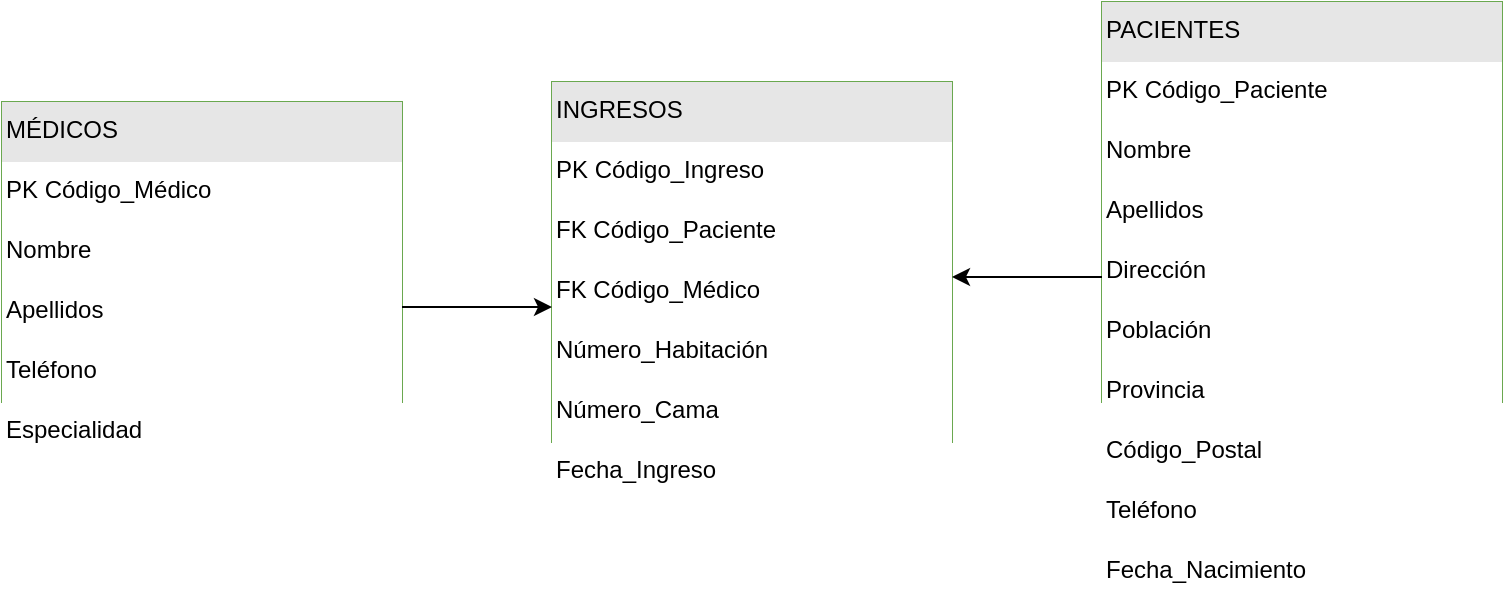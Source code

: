 <mxfile version="24.9.3">
  <diagram name="Ejercicio 5" id="0">
    <mxGraphModel dx="1120" dy="434" grid="1" gridSize="10" guides="1" tooltips="1" connect="1" arrows="1" fold="1" page="1" pageScale="1" pageWidth="850" pageHeight="1100" math="0" shadow="0">
      <root>
        <mxCell id="0" />
        <mxCell id="1" parent="0" />
        <mxCell id="2" value="" style="shape=rectangle;whiteSpace=wrap;html=1;fillColor=#D9EAD3;strokeColor=#6AA84F;" parent="1" vertex="1">
          <mxGeometry x="600" y="40" width="200" height="200" as="geometry" />
        </mxCell>
        <mxCell id="3" value="PACIENTES" style="text;html=1;stroke=none;fillColor=#E6E6E6;" parent="2" vertex="1">
          <mxGeometry width="200" height="30" as="geometry" />
        </mxCell>
        <mxCell id="4" value="PK Código_Paciente" style="text;html=1;fillColor=#FFFFFF;" parent="2" vertex="1">
          <mxGeometry y="30" width="200" height="30" as="geometry" />
        </mxCell>
        <mxCell id="5" value="Nombre" style="text;html=1;fillColor=#FFFFFF;" parent="2" vertex="1">
          <mxGeometry y="60" width="200" height="30" as="geometry" />
        </mxCell>
        <mxCell id="6" value="Apellidos" style="text;html=1;fillColor=#FFFFFF;" parent="2" vertex="1">
          <mxGeometry y="90" width="200" height="30" as="geometry" />
        </mxCell>
        <mxCell id="7" value="Dirección" style="text;html=1;fillColor=#FFFFFF;" parent="2" vertex="1">
          <mxGeometry y="120" width="200" height="30" as="geometry" />
        </mxCell>
        <mxCell id="8" value="Población" style="text;html=1;fillColor=#FFFFFF;" parent="2" vertex="1">
          <mxGeometry y="150" width="200" height="30" as="geometry" />
        </mxCell>
        <mxCell id="9" value="Provincia" style="text;html=1;fillColor=#FFFFFF;" parent="2" vertex="1">
          <mxGeometry y="180" width="200" height="30" as="geometry" />
        </mxCell>
        <mxCell id="10" value="Código_Postal" style="text;html=1;fillColor=#FFFFFF;" parent="2" vertex="1">
          <mxGeometry y="210" width="200" height="30" as="geometry" />
        </mxCell>
        <mxCell id="11" value="Teléfono" style="text;html=1;fillColor=#FFFFFF;" parent="2" vertex="1">
          <mxGeometry y="240" width="200" height="30" as="geometry" />
        </mxCell>
        <mxCell id="12" value="Fecha_Nacimiento" style="text;html=1;fillColor=#FFFFFF;" parent="2" vertex="1">
          <mxGeometry y="270" width="200" height="30" as="geometry" />
        </mxCell>
        <mxCell id="13" value="" style="shape=rectangle;whiteSpace=wrap;html=1;fillColor=#D9EAD3;strokeColor=#6AA84F;" parent="1" vertex="1">
          <mxGeometry x="50" y="90" width="200" height="150" as="geometry" />
        </mxCell>
        <mxCell id="14" value="MÉDICOS" style="text;html=1;stroke=none;fillColor=#E6E6E6;" parent="13" vertex="1">
          <mxGeometry width="200" height="30" as="geometry" />
        </mxCell>
        <mxCell id="15" value="PK Código_Médico" style="text;html=1;fillColor=#FFFFFF;" parent="13" vertex="1">
          <mxGeometry y="30" width="200" height="30" as="geometry" />
        </mxCell>
        <mxCell id="16" value="Nombre" style="text;html=1;fillColor=#FFFFFF;" parent="13" vertex="1">
          <mxGeometry y="60" width="200" height="30" as="geometry" />
        </mxCell>
        <mxCell id="17" value="Apellidos" style="text;html=1;fillColor=#FFFFFF;" parent="13" vertex="1">
          <mxGeometry y="90" width="200" height="30" as="geometry" />
        </mxCell>
        <mxCell id="18" value="Teléfono" style="text;html=1;fillColor=#FFFFFF;" parent="13" vertex="1">
          <mxGeometry y="120" width="200" height="30" as="geometry" />
        </mxCell>
        <mxCell id="19" value="Especialidad" style="text;html=1;fillColor=#FFFFFF;" parent="13" vertex="1">
          <mxGeometry y="150" width="200" height="30" as="geometry" />
        </mxCell>
        <mxCell id="20" value="" style="shape=rectangle;whiteSpace=wrap;html=1;fillColor=#D9EAD3;strokeColor=#6AA84F;" parent="1" vertex="1">
          <mxGeometry x="325" y="80" width="200" height="180" as="geometry" />
        </mxCell>
        <mxCell id="21" value="INGRESOS" style="text;html=1;stroke=none;fillColor=#E6E6E6;" parent="20" vertex="1">
          <mxGeometry width="200" height="30" as="geometry" />
        </mxCell>
        <mxCell id="22" value="PK Código_Ingreso" style="text;html=1;fillColor=#FFFFFF;" parent="20" vertex="1">
          <mxGeometry y="30" width="200" height="30" as="geometry" />
        </mxCell>
        <mxCell id="23" value="FK Código_Paciente" style="text;html=1;fillColor=#FFFFFF;" parent="20" vertex="1">
          <mxGeometry y="60" width="200" height="30" as="geometry" />
        </mxCell>
        <mxCell id="24" value="FK Código_Médico" style="text;html=1;fillColor=#FFFFFF;" parent="20" vertex="1">
          <mxGeometry y="90" width="200" height="30" as="geometry" />
        </mxCell>
        <mxCell id="25" value="Número_Habitación" style="text;html=1;fillColor=#FFFFFF;" parent="20" vertex="1">
          <mxGeometry y="120" width="200" height="30" as="geometry" />
        </mxCell>
        <mxCell id="26" value="Número_Cama" style="text;html=1;fillColor=#FFFFFF;" parent="20" vertex="1">
          <mxGeometry y="150" width="200" height="30" as="geometry" />
        </mxCell>
        <mxCell id="27" value="Fecha_Ingreso" style="text;html=1;fillColor=#FFFFFF;" parent="20" vertex="1">
          <mxGeometry y="180" width="200" height="30" as="geometry" />
        </mxCell>
        <mxCell id="sl-brJKT2IFVhPOmYmwU-28" style="edgeStyle=orthogonalEdgeStyle;rounded=0;orthogonalLoop=1;jettySize=auto;html=1;entryX=1;entryY=0.25;entryDx=0;entryDy=0;" edge="1" parent="1" source="7" target="24">
          <mxGeometry relative="1" as="geometry">
            <Array as="points">
              <mxPoint x="563" y="178" />
            </Array>
          </mxGeometry>
        </mxCell>
        <mxCell id="sl-brJKT2IFVhPOmYmwU-30" style="edgeStyle=orthogonalEdgeStyle;rounded=0;orthogonalLoop=1;jettySize=auto;html=1;entryX=0;entryY=0.75;entryDx=0;entryDy=0;" edge="1" parent="1" source="17" target="24">
          <mxGeometry relative="1" as="geometry">
            <Array as="points">
              <mxPoint x="288" y="193" />
            </Array>
          </mxGeometry>
        </mxCell>
      </root>
    </mxGraphModel>
  </diagram>
</mxfile>
